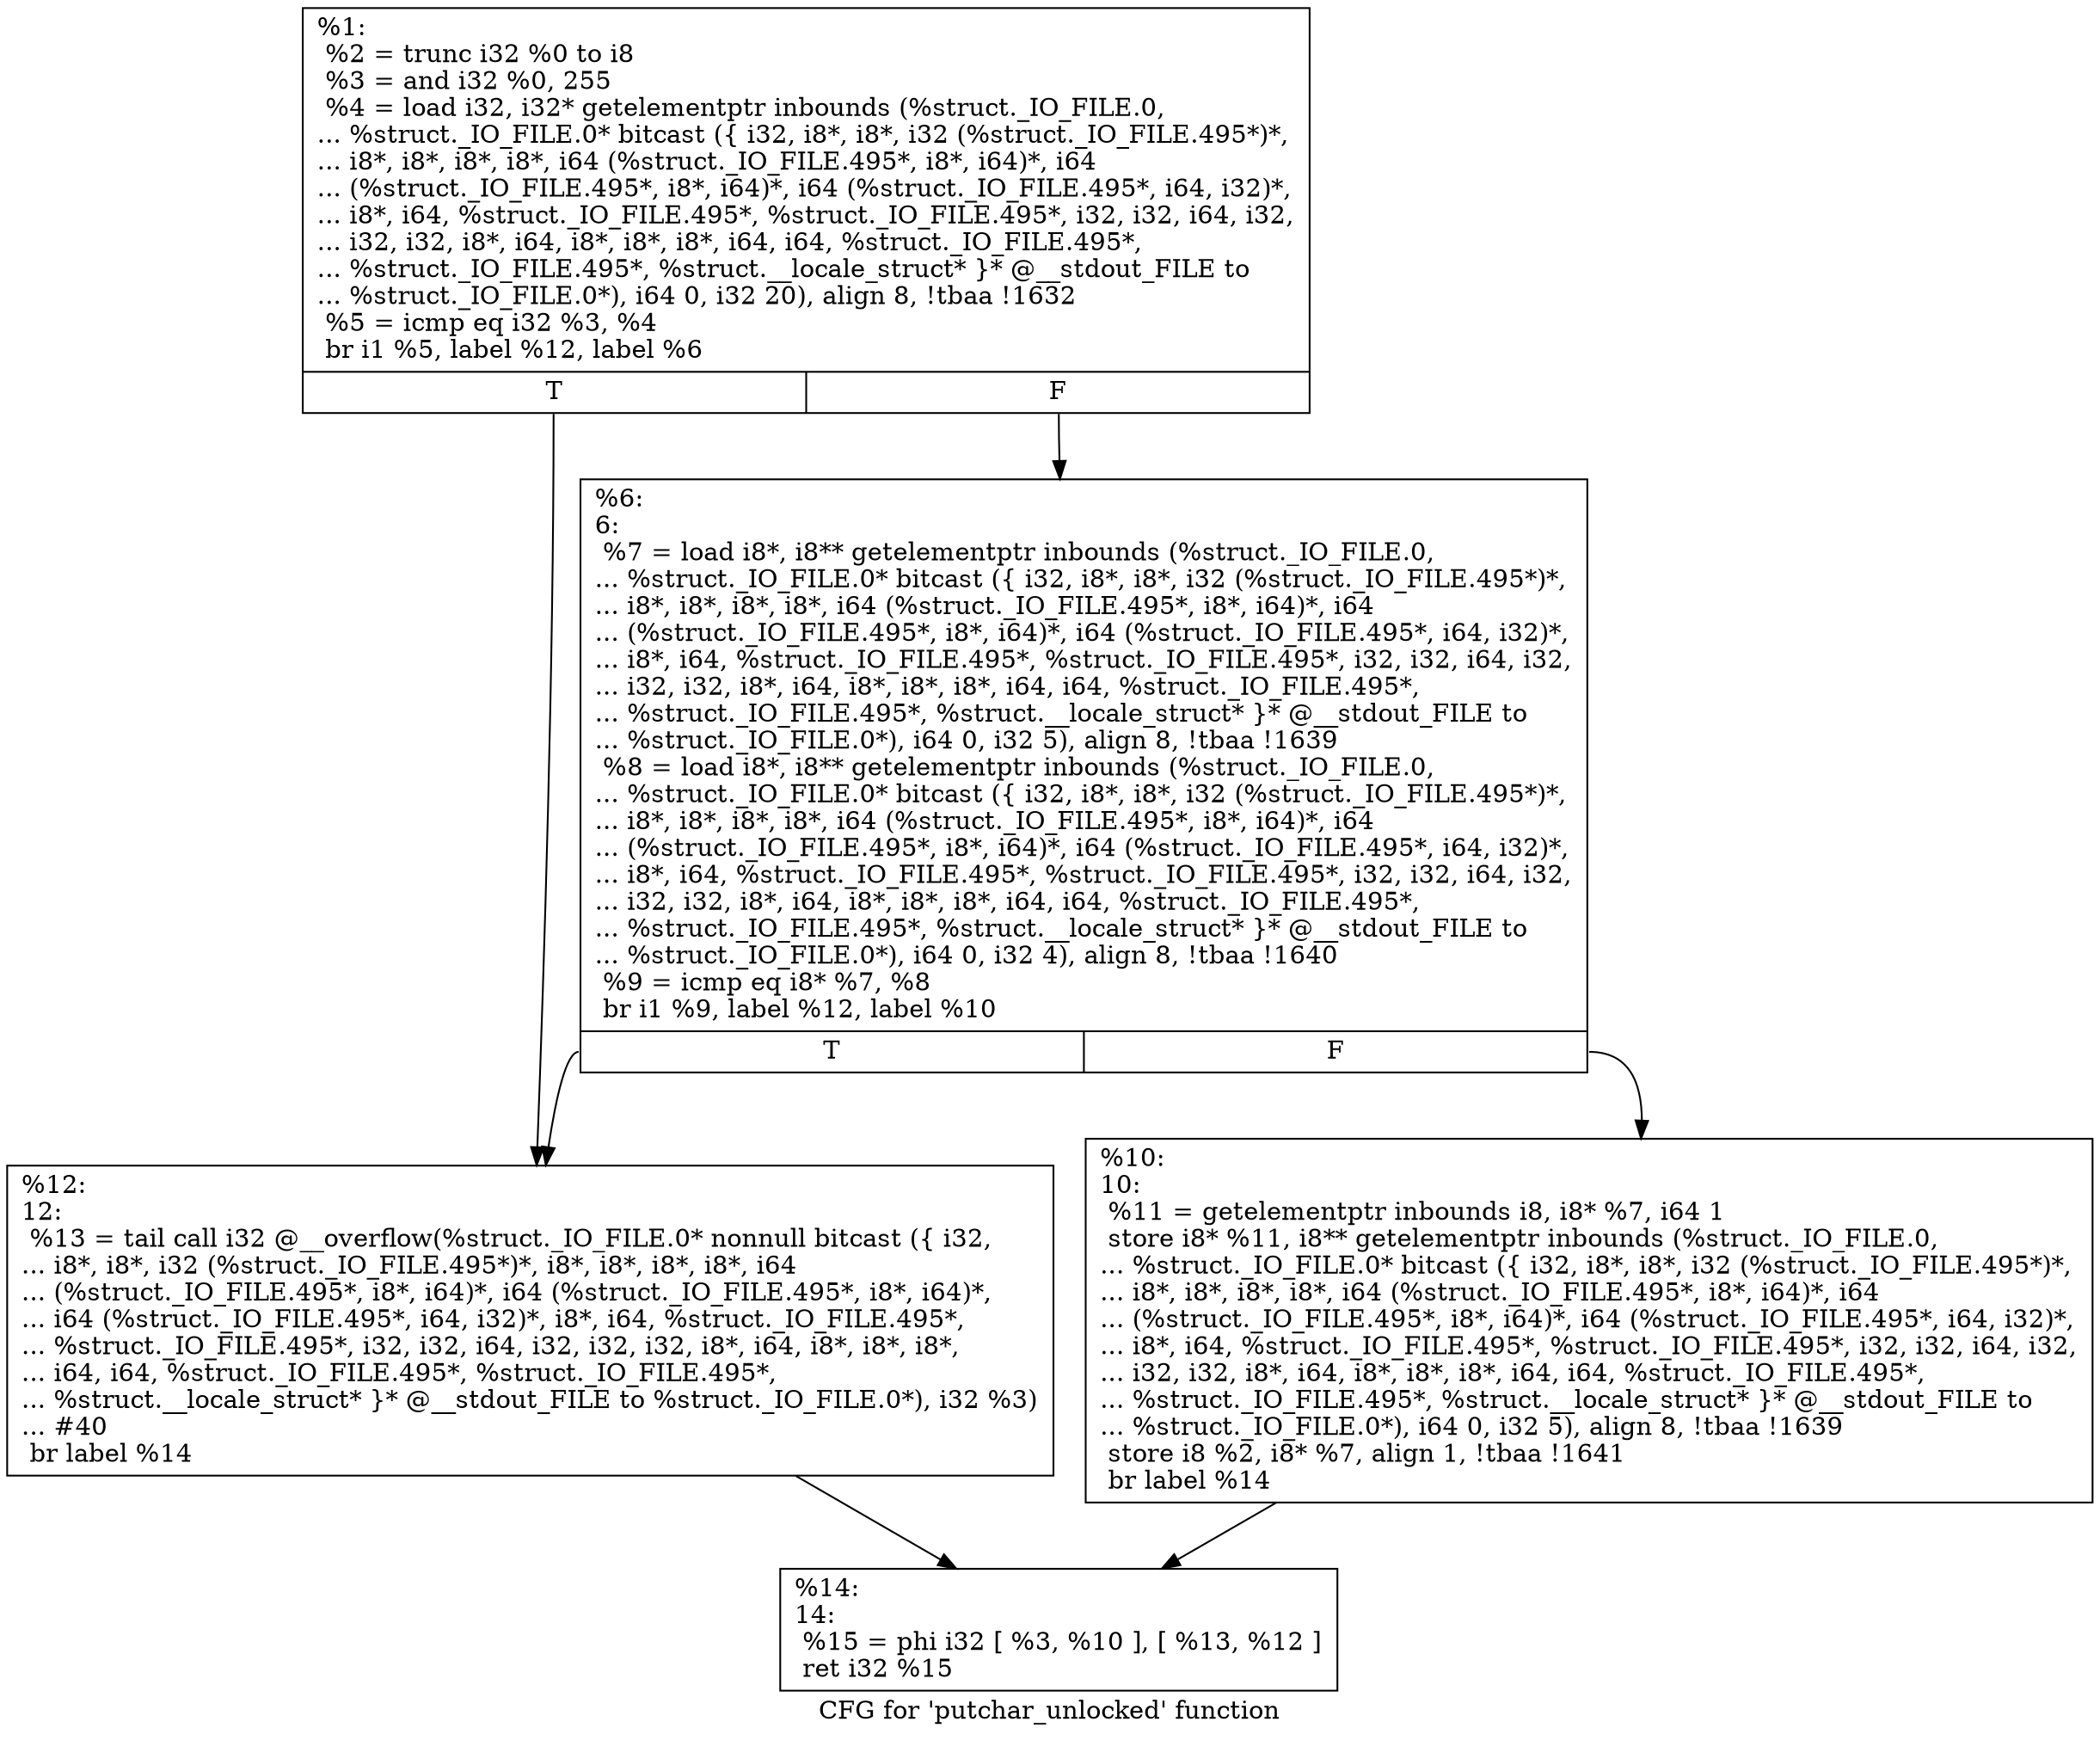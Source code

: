 digraph "CFG for 'putchar_unlocked' function" {
	label="CFG for 'putchar_unlocked' function";

	Node0x1608050 [shape=record,label="{%1:\l  %2 = trunc i32 %0 to i8\l  %3 = and i32 %0, 255\l  %4 = load i32, i32* getelementptr inbounds (%struct._IO_FILE.0,\l... %struct._IO_FILE.0* bitcast (\{ i32, i8*, i8*, i32 (%struct._IO_FILE.495*)*,\l... i8*, i8*, i8*, i8*, i64 (%struct._IO_FILE.495*, i8*, i64)*, i64\l... (%struct._IO_FILE.495*, i8*, i64)*, i64 (%struct._IO_FILE.495*, i64, i32)*,\l... i8*, i64, %struct._IO_FILE.495*, %struct._IO_FILE.495*, i32, i32, i64, i32,\l... i32, i32, i8*, i64, i8*, i8*, i8*, i64, i64, %struct._IO_FILE.495*,\l... %struct._IO_FILE.495*, %struct.__locale_struct* \}* @__stdout_FILE to\l... %struct._IO_FILE.0*), i64 0, i32 20), align 8, !tbaa !1632\l  %5 = icmp eq i32 %3, %4\l  br i1 %5, label %12, label %6\l|{<s0>T|<s1>F}}"];
	Node0x1608050:s0 -> Node0x16096b0;
	Node0x1608050:s1 -> Node0x1609610;
	Node0x1609610 [shape=record,label="{%6:\l6:                                                \l  %7 = load i8*, i8** getelementptr inbounds (%struct._IO_FILE.0,\l... %struct._IO_FILE.0* bitcast (\{ i32, i8*, i8*, i32 (%struct._IO_FILE.495*)*,\l... i8*, i8*, i8*, i8*, i64 (%struct._IO_FILE.495*, i8*, i64)*, i64\l... (%struct._IO_FILE.495*, i8*, i64)*, i64 (%struct._IO_FILE.495*, i64, i32)*,\l... i8*, i64, %struct._IO_FILE.495*, %struct._IO_FILE.495*, i32, i32, i64, i32,\l... i32, i32, i8*, i64, i8*, i8*, i8*, i64, i64, %struct._IO_FILE.495*,\l... %struct._IO_FILE.495*, %struct.__locale_struct* \}* @__stdout_FILE to\l... %struct._IO_FILE.0*), i64 0, i32 5), align 8, !tbaa !1639\l  %8 = load i8*, i8** getelementptr inbounds (%struct._IO_FILE.0,\l... %struct._IO_FILE.0* bitcast (\{ i32, i8*, i8*, i32 (%struct._IO_FILE.495*)*,\l... i8*, i8*, i8*, i8*, i64 (%struct._IO_FILE.495*, i8*, i64)*, i64\l... (%struct._IO_FILE.495*, i8*, i64)*, i64 (%struct._IO_FILE.495*, i64, i32)*,\l... i8*, i64, %struct._IO_FILE.495*, %struct._IO_FILE.495*, i32, i32, i64, i32,\l... i32, i32, i8*, i64, i8*, i8*, i8*, i64, i64, %struct._IO_FILE.495*,\l... %struct._IO_FILE.495*, %struct.__locale_struct* \}* @__stdout_FILE to\l... %struct._IO_FILE.0*), i64 0, i32 4), align 8, !tbaa !1640\l  %9 = icmp eq i8* %7, %8\l  br i1 %9, label %12, label %10\l|{<s0>T|<s1>F}}"];
	Node0x1609610:s0 -> Node0x16096b0;
	Node0x1609610:s1 -> Node0x1609660;
	Node0x1609660 [shape=record,label="{%10:\l10:                                               \l  %11 = getelementptr inbounds i8, i8* %7, i64 1\l  store i8* %11, i8** getelementptr inbounds (%struct._IO_FILE.0,\l... %struct._IO_FILE.0* bitcast (\{ i32, i8*, i8*, i32 (%struct._IO_FILE.495*)*,\l... i8*, i8*, i8*, i8*, i64 (%struct._IO_FILE.495*, i8*, i64)*, i64\l... (%struct._IO_FILE.495*, i8*, i64)*, i64 (%struct._IO_FILE.495*, i64, i32)*,\l... i8*, i64, %struct._IO_FILE.495*, %struct._IO_FILE.495*, i32, i32, i64, i32,\l... i32, i32, i8*, i64, i8*, i8*, i8*, i64, i64, %struct._IO_FILE.495*,\l... %struct._IO_FILE.495*, %struct.__locale_struct* \}* @__stdout_FILE to\l... %struct._IO_FILE.0*), i64 0, i32 5), align 8, !tbaa !1639\l  store i8 %2, i8* %7, align 1, !tbaa !1641\l  br label %14\l}"];
	Node0x1609660 -> Node0x1609700;
	Node0x16096b0 [shape=record,label="{%12:\l12:                                               \l  %13 = tail call i32 @__overflow(%struct._IO_FILE.0* nonnull bitcast (\{ i32,\l... i8*, i8*, i32 (%struct._IO_FILE.495*)*, i8*, i8*, i8*, i8*, i64\l... (%struct._IO_FILE.495*, i8*, i64)*, i64 (%struct._IO_FILE.495*, i8*, i64)*,\l... i64 (%struct._IO_FILE.495*, i64, i32)*, i8*, i64, %struct._IO_FILE.495*,\l... %struct._IO_FILE.495*, i32, i32, i64, i32, i32, i32, i8*, i64, i8*, i8*, i8*,\l... i64, i64, %struct._IO_FILE.495*, %struct._IO_FILE.495*,\l... %struct.__locale_struct* \}* @__stdout_FILE to %struct._IO_FILE.0*), i32 %3)\l... #40\l  br label %14\l}"];
	Node0x16096b0 -> Node0x1609700;
	Node0x1609700 [shape=record,label="{%14:\l14:                                               \l  %15 = phi i32 [ %3, %10 ], [ %13, %12 ]\l  ret i32 %15\l}"];
}
